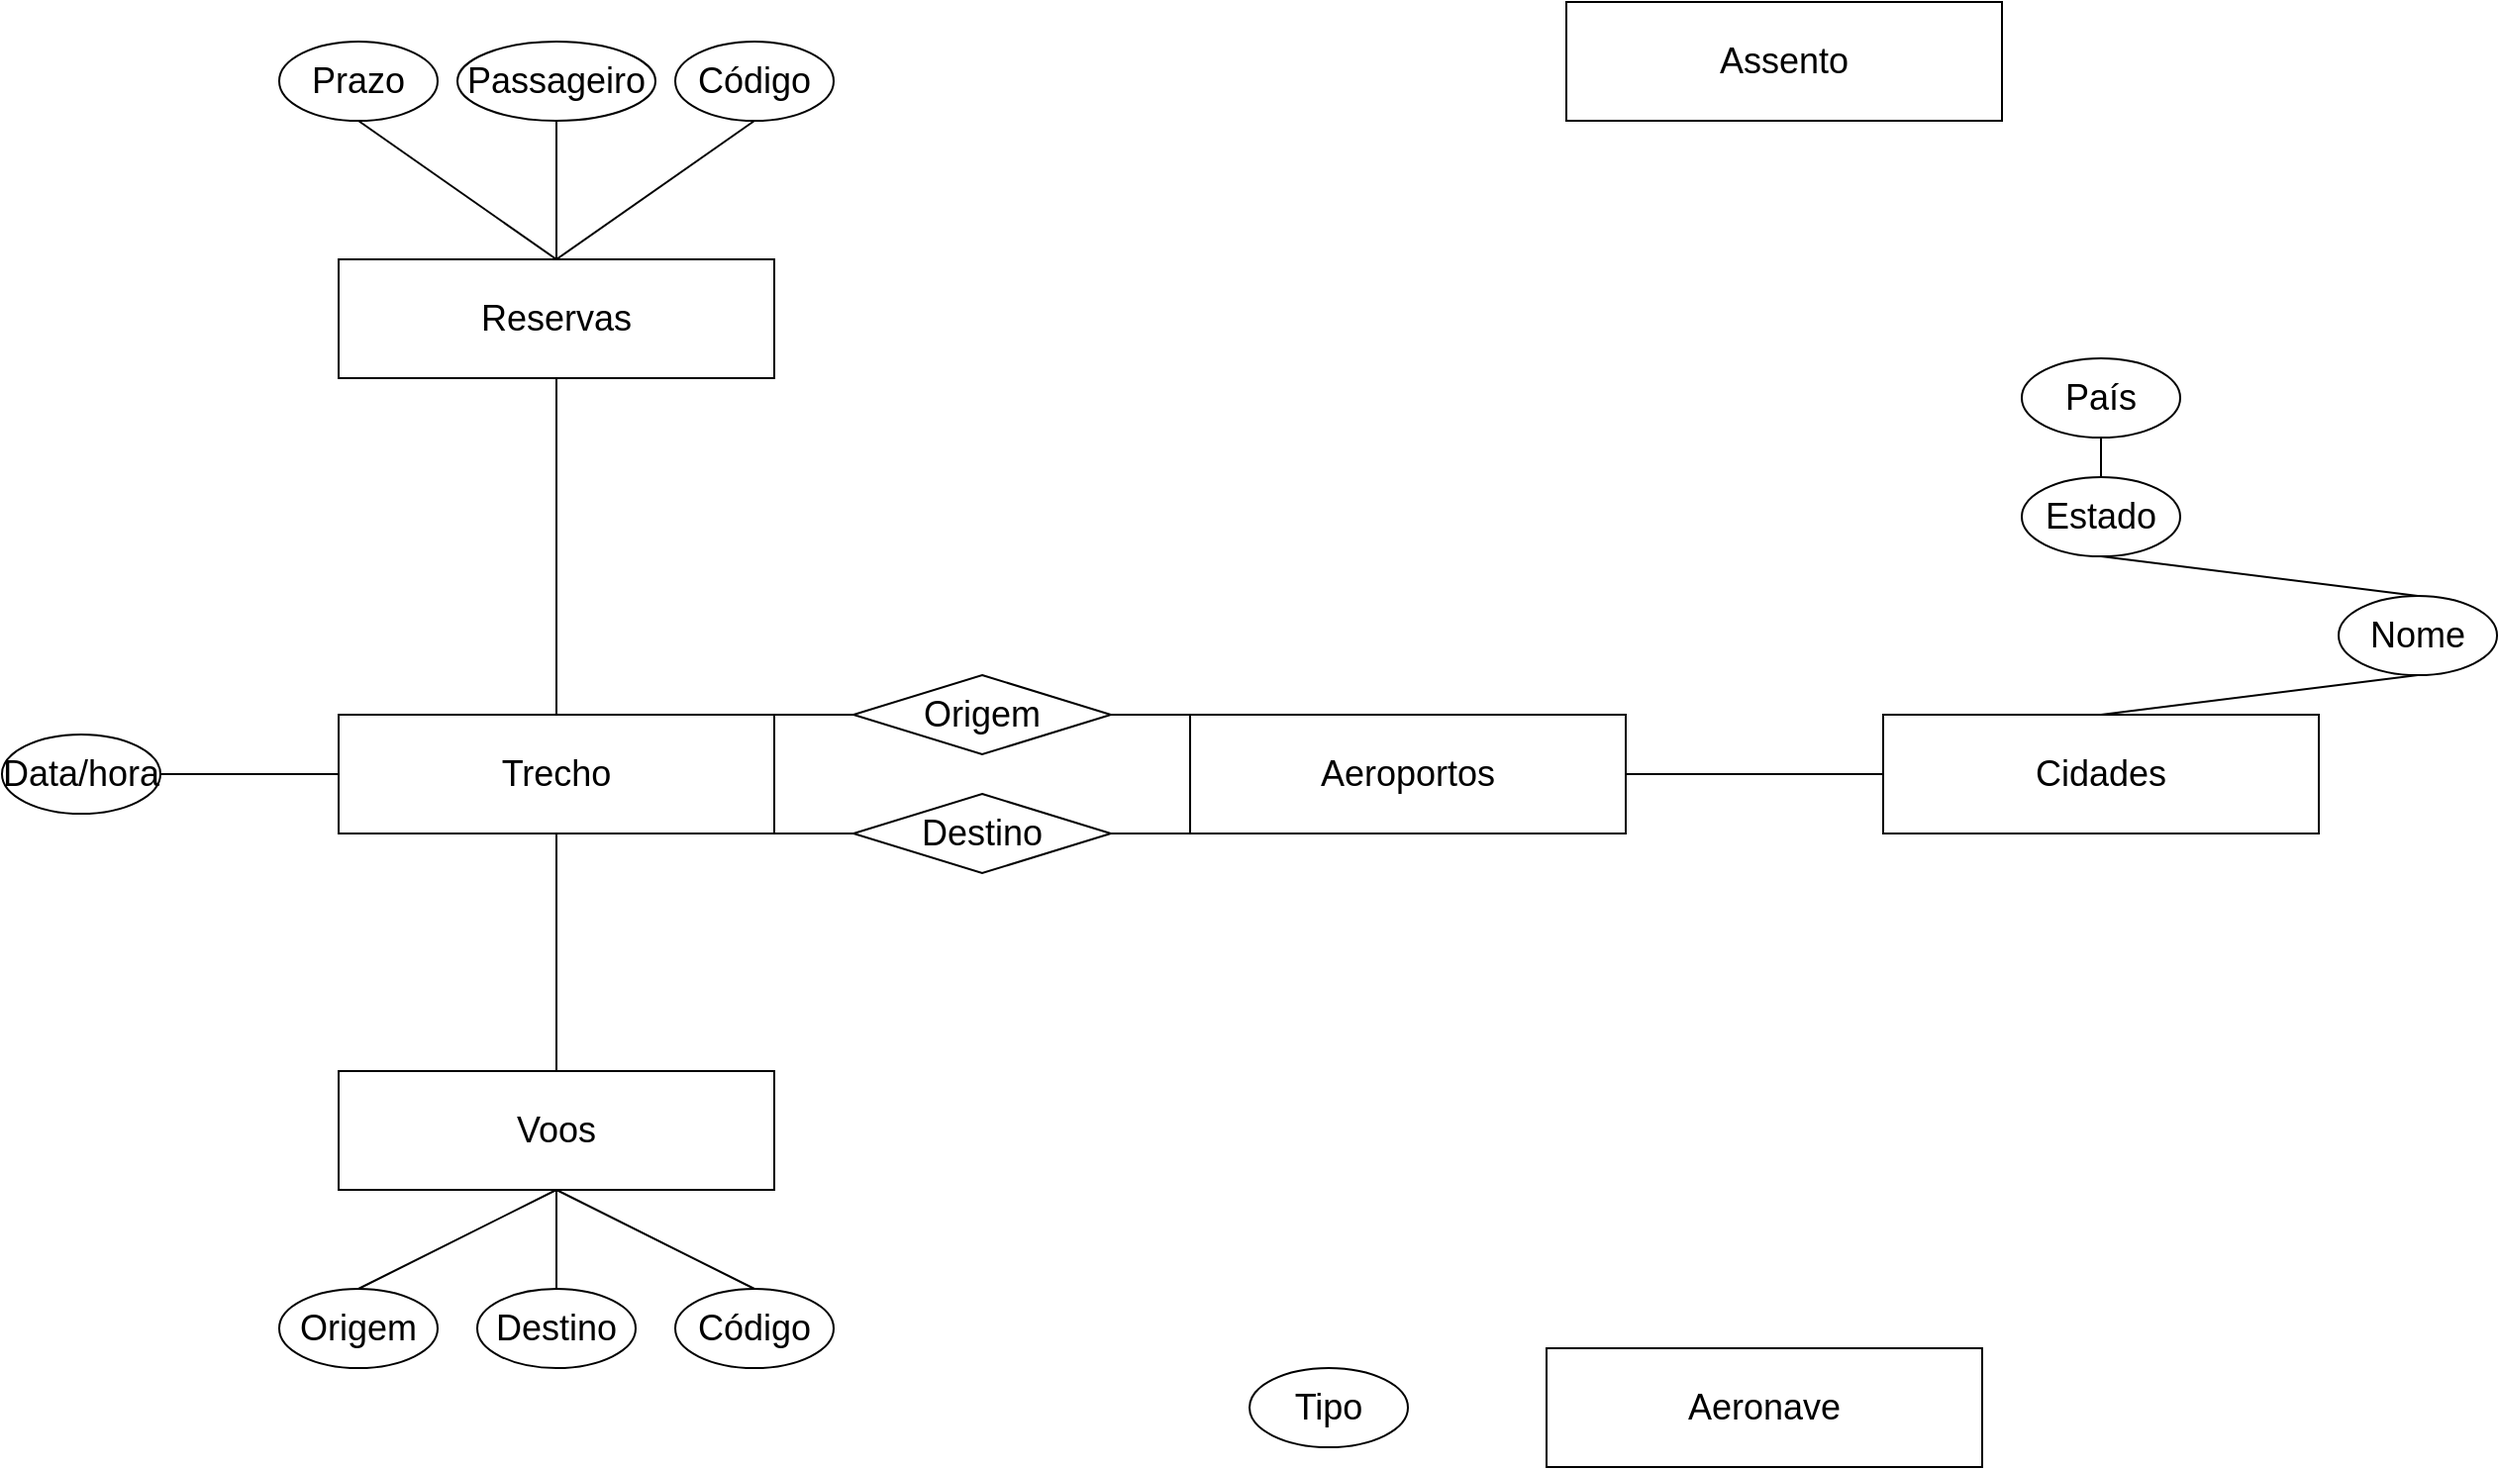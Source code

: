 <mxfile version="14.9.3" type="github">
  <diagram id="R2lEEEUBdFMjLlhIrx00" name="Page-1">
    <mxGraphModel dx="2090" dy="643" grid="1" gridSize="10" guides="1" tooltips="1" connect="1" arrows="1" fold="1" page="1" pageScale="1" pageWidth="850" pageHeight="1100" math="0" shadow="0" extFonts="Permanent Marker^https://fonts.googleapis.com/css?family=Permanent+Marker">
      <root>
        <mxCell id="0" />
        <mxCell id="1" parent="0" />
        <mxCell id="9EKVIyOOfx1yKH4zafNA-1" value="&lt;font style=&quot;font-size: 18px&quot;&gt;Trecho&lt;/font&gt;" style="rounded=0;whiteSpace=wrap;html=1;" parent="1" vertex="1">
          <mxGeometry y="370" width="220" height="60" as="geometry" />
        </mxCell>
        <mxCell id="9EKVIyOOfx1yKH4zafNA-2" value="&lt;span style=&quot;font-size: 18px&quot;&gt;Reservas&lt;/span&gt;" style="rounded=0;whiteSpace=wrap;html=1;" parent="1" vertex="1">
          <mxGeometry y="140" width="220" height="60" as="geometry" />
        </mxCell>
        <mxCell id="9EKVIyOOfx1yKH4zafNA-4" value="&lt;font style=&quot;font-size: 18px&quot;&gt;Cidades&lt;/font&gt;" style="rounded=0;whiteSpace=wrap;html=1;" parent="1" vertex="1">
          <mxGeometry x="780" y="370" width="220" height="60" as="geometry" />
        </mxCell>
        <mxCell id="9EKVIyOOfx1yKH4zafNA-5" value="&lt;span style=&quot;font-size: 18px&quot;&gt;Aeroportos&lt;/span&gt;" style="rounded=0;whiteSpace=wrap;html=1;" parent="1" vertex="1">
          <mxGeometry x="430" y="370" width="220" height="60" as="geometry" />
        </mxCell>
        <mxCell id="9EKVIyOOfx1yKH4zafNA-6" value="&lt;span style=&quot;font-size: 18px&quot;&gt;Voos&lt;/span&gt;" style="rounded=0;whiteSpace=wrap;html=1;" parent="1" vertex="1">
          <mxGeometry y="550" width="220" height="60" as="geometry" />
        </mxCell>
        <mxCell id="9EKVIyOOfx1yKH4zafNA-9" value="&lt;span style=&quot;font-size: 18px&quot;&gt;Aeronave&lt;/span&gt;" style="rounded=0;whiteSpace=wrap;html=1;" parent="1" vertex="1">
          <mxGeometry x="610" y="690" width="220" height="60" as="geometry" />
        </mxCell>
        <mxCell id="9EKVIyOOfx1yKH4zafNA-10" value="&lt;span style=&quot;font-size: 18px&quot;&gt;Assento&lt;/span&gt;" style="rounded=0;whiteSpace=wrap;html=1;" parent="1" vertex="1">
          <mxGeometry x="620" y="10" width="220" height="60" as="geometry" />
        </mxCell>
        <mxCell id="cMllE6r7DTJcGbb2FHrs-1" value="&lt;font style=&quot;font-size: 18px&quot;&gt;Código&lt;/font&gt;" style="ellipse;whiteSpace=wrap;html=1;" vertex="1" parent="1">
          <mxGeometry x="170" y="30" width="80" height="40" as="geometry" />
        </mxCell>
        <mxCell id="cMllE6r7DTJcGbb2FHrs-2" value="&lt;span style=&quot;font-size: 18px&quot;&gt;Passageiro&lt;/span&gt;" style="ellipse;whiteSpace=wrap;html=1;" vertex="1" parent="1">
          <mxGeometry x="60" y="30" width="100" height="40" as="geometry" />
        </mxCell>
        <mxCell id="cMllE6r7DTJcGbb2FHrs-3" value="" style="endArrow=none;html=1;entryX=0.5;entryY=1;entryDx=0;entryDy=0;exitX=0.5;exitY=0;exitDx=0;exitDy=0;" edge="1" parent="1" source="9EKVIyOOfx1yKH4zafNA-1" target="9EKVIyOOfx1yKH4zafNA-2">
          <mxGeometry width="50" height="50" relative="1" as="geometry">
            <mxPoint x="130" y="390" as="sourcePoint" />
            <mxPoint x="180" y="340" as="targetPoint" />
          </mxGeometry>
        </mxCell>
        <mxCell id="cMllE6r7DTJcGbb2FHrs-4" value="&lt;font style=&quot;font-size: 18px&quot;&gt;Data/hora&lt;/font&gt;" style="ellipse;whiteSpace=wrap;html=1;" vertex="1" parent="1">
          <mxGeometry x="-170" y="380" width="80" height="40" as="geometry" />
        </mxCell>
        <mxCell id="cMllE6r7DTJcGbb2FHrs-5" value="" style="endArrow=none;html=1;entryX=1;entryY=0.5;entryDx=0;entryDy=0;exitX=0;exitY=0.5;exitDx=0;exitDy=0;" edge="1" parent="1" source="9EKVIyOOfx1yKH4zafNA-1" target="cMllE6r7DTJcGbb2FHrs-4">
          <mxGeometry width="50" height="50" relative="1" as="geometry">
            <mxPoint x="130" y="390" as="sourcePoint" />
            <mxPoint x="180" y="340" as="targetPoint" />
          </mxGeometry>
        </mxCell>
        <mxCell id="cMllE6r7DTJcGbb2FHrs-6" value="&lt;font style=&quot;font-size: 18px&quot;&gt;Prazo&lt;/font&gt;" style="ellipse;whiteSpace=wrap;html=1;" vertex="1" parent="1">
          <mxGeometry x="-30" y="30" width="80" height="40" as="geometry" />
        </mxCell>
        <mxCell id="cMllE6r7DTJcGbb2FHrs-7" value="" style="endArrow=none;html=1;entryX=0.5;entryY=1;entryDx=0;entryDy=0;exitX=0.5;exitY=0;exitDx=0;exitDy=0;" edge="1" parent="1" source="9EKVIyOOfx1yKH4zafNA-2" target="cMllE6r7DTJcGbb2FHrs-6">
          <mxGeometry width="50" height="50" relative="1" as="geometry">
            <mxPoint x="130" y="390" as="sourcePoint" />
            <mxPoint x="180" y="340" as="targetPoint" />
          </mxGeometry>
        </mxCell>
        <mxCell id="cMllE6r7DTJcGbb2FHrs-8" value="" style="endArrow=none;html=1;entryX=0.5;entryY=1;entryDx=0;entryDy=0;" edge="1" parent="1" target="cMllE6r7DTJcGbb2FHrs-1">
          <mxGeometry width="50" height="50" relative="1" as="geometry">
            <mxPoint x="110" y="140" as="sourcePoint" />
            <mxPoint x="170" y="80" as="targetPoint" />
          </mxGeometry>
        </mxCell>
        <mxCell id="cMllE6r7DTJcGbb2FHrs-9" value="" style="endArrow=none;html=1;exitX=0.5;exitY=0;exitDx=0;exitDy=0;entryX=0.5;entryY=1;entryDx=0;entryDy=0;" edge="1" parent="1" source="9EKVIyOOfx1yKH4zafNA-2" target="cMllE6r7DTJcGbb2FHrs-2">
          <mxGeometry width="50" height="50" relative="1" as="geometry">
            <mxPoint x="110" y="130.0" as="sourcePoint" />
            <mxPoint x="120" y="80" as="targetPoint" />
          </mxGeometry>
        </mxCell>
        <mxCell id="cMllE6r7DTJcGbb2FHrs-10" value="&lt;font style=&quot;font-size: 18px&quot;&gt;Origem&lt;/font&gt;" style="ellipse;whiteSpace=wrap;html=1;" vertex="1" parent="1">
          <mxGeometry x="-30" y="660" width="80" height="40" as="geometry" />
        </mxCell>
        <mxCell id="cMllE6r7DTJcGbb2FHrs-11" value="&lt;font style=&quot;font-size: 18px&quot;&gt;Código&lt;/font&gt;" style="ellipse;whiteSpace=wrap;html=1;" vertex="1" parent="1">
          <mxGeometry x="170" y="660" width="80" height="40" as="geometry" />
        </mxCell>
        <mxCell id="cMllE6r7DTJcGbb2FHrs-12" value="&lt;font style=&quot;font-size: 18px&quot;&gt;Destino&lt;/font&gt;" style="ellipse;whiteSpace=wrap;html=1;" vertex="1" parent="1">
          <mxGeometry x="70" y="660" width="80" height="40" as="geometry" />
        </mxCell>
        <mxCell id="cMllE6r7DTJcGbb2FHrs-13" value="" style="endArrow=none;html=1;entryX=0.5;entryY=1;entryDx=0;entryDy=0;exitX=0.5;exitY=0;exitDx=0;exitDy=0;" edge="1" parent="1" source="cMllE6r7DTJcGbb2FHrs-10" target="9EKVIyOOfx1yKH4zafNA-6">
          <mxGeometry width="50" height="50" relative="1" as="geometry">
            <mxPoint x="-100" y="920" as="sourcePoint" />
            <mxPoint x="-50" y="870" as="targetPoint" />
          </mxGeometry>
        </mxCell>
        <mxCell id="cMllE6r7DTJcGbb2FHrs-14" value="" style="endArrow=none;html=1;entryX=0.5;entryY=1;entryDx=0;entryDy=0;exitX=0.5;exitY=0;exitDx=0;exitDy=0;" edge="1" parent="1" source="cMllE6r7DTJcGbb2FHrs-11" target="9EKVIyOOfx1yKH4zafNA-6">
          <mxGeometry width="50" height="50" relative="1" as="geometry">
            <mxPoint x="-220" y="790" as="sourcePoint" />
            <mxPoint x="-110" y="730" as="targetPoint" />
          </mxGeometry>
        </mxCell>
        <mxCell id="cMllE6r7DTJcGbb2FHrs-15" value="" style="endArrow=none;html=1;entryX=0.5;entryY=1;entryDx=0;entryDy=0;exitX=0.5;exitY=0;exitDx=0;exitDy=0;" edge="1" parent="1" source="cMllE6r7DTJcGbb2FHrs-12" target="9EKVIyOOfx1yKH4zafNA-6">
          <mxGeometry width="50" height="50" relative="1" as="geometry">
            <mxPoint x="-210" y="800" as="sourcePoint" />
            <mxPoint x="-100" y="740" as="targetPoint" />
          </mxGeometry>
        </mxCell>
        <mxCell id="cMllE6r7DTJcGbb2FHrs-16" value="" style="endArrow=none;html=1;entryX=0.5;entryY=1;entryDx=0;entryDy=0;exitX=0.5;exitY=0;exitDx=0;exitDy=0;" edge="1" parent="1" source="9EKVIyOOfx1yKH4zafNA-6" target="9EKVIyOOfx1yKH4zafNA-1">
          <mxGeometry width="50" height="50" relative="1" as="geometry">
            <mxPoint x="380" y="460" as="sourcePoint" />
            <mxPoint x="430" y="410" as="targetPoint" />
          </mxGeometry>
        </mxCell>
        <mxCell id="cMllE6r7DTJcGbb2FHrs-20" value="&lt;font style=&quot;font-size: 18px&quot;&gt;Tipo&lt;/font&gt;" style="ellipse;whiteSpace=wrap;html=1;" vertex="1" parent="1">
          <mxGeometry x="460" y="700" width="80" height="40" as="geometry" />
        </mxCell>
        <mxCell id="cMllE6r7DTJcGbb2FHrs-21" value="" style="endArrow=none;html=1;exitX=1;exitY=0;exitDx=0;exitDy=0;entryX=0;entryY=0;entryDx=0;entryDy=0;" edge="1" parent="1" source="9EKVIyOOfx1yKH4zafNA-1" target="9EKVIyOOfx1yKH4zafNA-5">
          <mxGeometry width="50" height="50" relative="1" as="geometry">
            <mxPoint x="340" y="410" as="sourcePoint" />
            <mxPoint x="390" y="360" as="targetPoint" />
          </mxGeometry>
        </mxCell>
        <mxCell id="cMllE6r7DTJcGbb2FHrs-22" value="" style="endArrow=none;html=1;entryX=0;entryY=0.5;entryDx=0;entryDy=0;exitX=1;exitY=0.5;exitDx=0;exitDy=0;" edge="1" parent="1" source="9EKVIyOOfx1yKH4zafNA-5" target="9EKVIyOOfx1yKH4zafNA-4">
          <mxGeometry width="50" height="50" relative="1" as="geometry">
            <mxPoint x="650" y="400" as="sourcePoint" />
            <mxPoint x="390" y="360" as="targetPoint" />
          </mxGeometry>
        </mxCell>
        <mxCell id="cMllE6r7DTJcGbb2FHrs-23" value="" style="endArrow=none;html=1;exitX=1;exitY=0;exitDx=0;exitDy=0;entryX=0;entryY=1;entryDx=0;entryDy=0;" edge="1" parent="1" target="9EKVIyOOfx1yKH4zafNA-5">
          <mxGeometry width="50" height="50" relative="1" as="geometry">
            <mxPoint x="215" y="430" as="sourcePoint" />
            <mxPoint x="440" y="430" as="targetPoint" />
          </mxGeometry>
        </mxCell>
        <mxCell id="cMllE6r7DTJcGbb2FHrs-24" value="&lt;font style=&quot;font-size: 18px&quot;&gt;Destino&lt;/font&gt;" style="rhombus;whiteSpace=wrap;html=1;" vertex="1" parent="1">
          <mxGeometry x="260" y="410" width="130" height="40" as="geometry" />
        </mxCell>
        <mxCell id="cMllE6r7DTJcGbb2FHrs-28" value="&lt;font style=&quot;font-size: 18px&quot;&gt;Origem&lt;/font&gt;" style="rhombus;whiteSpace=wrap;html=1;" vertex="1" parent="1">
          <mxGeometry x="260" y="350" width="130" height="40" as="geometry" />
        </mxCell>
        <mxCell id="cMllE6r7DTJcGbb2FHrs-30" value="&lt;font style=&quot;font-size: 18px&quot;&gt;Nome&lt;/font&gt;" style="ellipse;whiteSpace=wrap;html=1;" vertex="1" parent="1">
          <mxGeometry x="1010" y="310" width="80" height="40" as="geometry" />
        </mxCell>
        <mxCell id="cMllE6r7DTJcGbb2FHrs-31" value="&lt;font style=&quot;font-size: 18px&quot;&gt;Estado&lt;/font&gt;" style="ellipse;whiteSpace=wrap;html=1;" vertex="1" parent="1">
          <mxGeometry x="850" y="250" width="80" height="40" as="geometry" />
        </mxCell>
        <mxCell id="cMllE6r7DTJcGbb2FHrs-32" value="&lt;font style=&quot;font-size: 18px&quot;&gt;País&lt;/font&gt;" style="ellipse;whiteSpace=wrap;html=1;" vertex="1" parent="1">
          <mxGeometry x="850" y="190" width="80" height="40" as="geometry" />
        </mxCell>
        <mxCell id="cMllE6r7DTJcGbb2FHrs-33" value="" style="endArrow=none;html=1;entryX=0.5;entryY=0;entryDx=0;entryDy=0;exitX=0.5;exitY=1;exitDx=0;exitDy=0;" edge="1" parent="1" source="cMllE6r7DTJcGbb2FHrs-30" target="9EKVIyOOfx1yKH4zafNA-4">
          <mxGeometry width="50" height="50" relative="1" as="geometry">
            <mxPoint x="890" y="350" as="sourcePoint" />
            <mxPoint x="840" y="310" as="targetPoint" />
          </mxGeometry>
        </mxCell>
        <mxCell id="cMllE6r7DTJcGbb2FHrs-36" value="" style="endArrow=none;html=1;entryX=0.5;entryY=1;entryDx=0;entryDy=0;exitX=0.5;exitY=0;exitDx=0;exitDy=0;" edge="1" parent="1" source="cMllE6r7DTJcGbb2FHrs-30" target="cMllE6r7DTJcGbb2FHrs-31">
          <mxGeometry width="50" height="50" relative="1" as="geometry">
            <mxPoint x="890" y="330" as="sourcePoint" />
            <mxPoint x="890" y="280" as="targetPoint" />
          </mxGeometry>
        </mxCell>
        <mxCell id="cMllE6r7DTJcGbb2FHrs-37" value="" style="endArrow=none;html=1;entryX=0.5;entryY=1;entryDx=0;entryDy=0;exitX=0.5;exitY=0;exitDx=0;exitDy=0;" edge="1" parent="1" source="cMllE6r7DTJcGbb2FHrs-31" target="cMllE6r7DTJcGbb2FHrs-32">
          <mxGeometry width="50" height="50" relative="1" as="geometry">
            <mxPoint x="790" y="360" as="sourcePoint" />
            <mxPoint x="840" y="310" as="targetPoint" />
          </mxGeometry>
        </mxCell>
      </root>
    </mxGraphModel>
  </diagram>
</mxfile>
